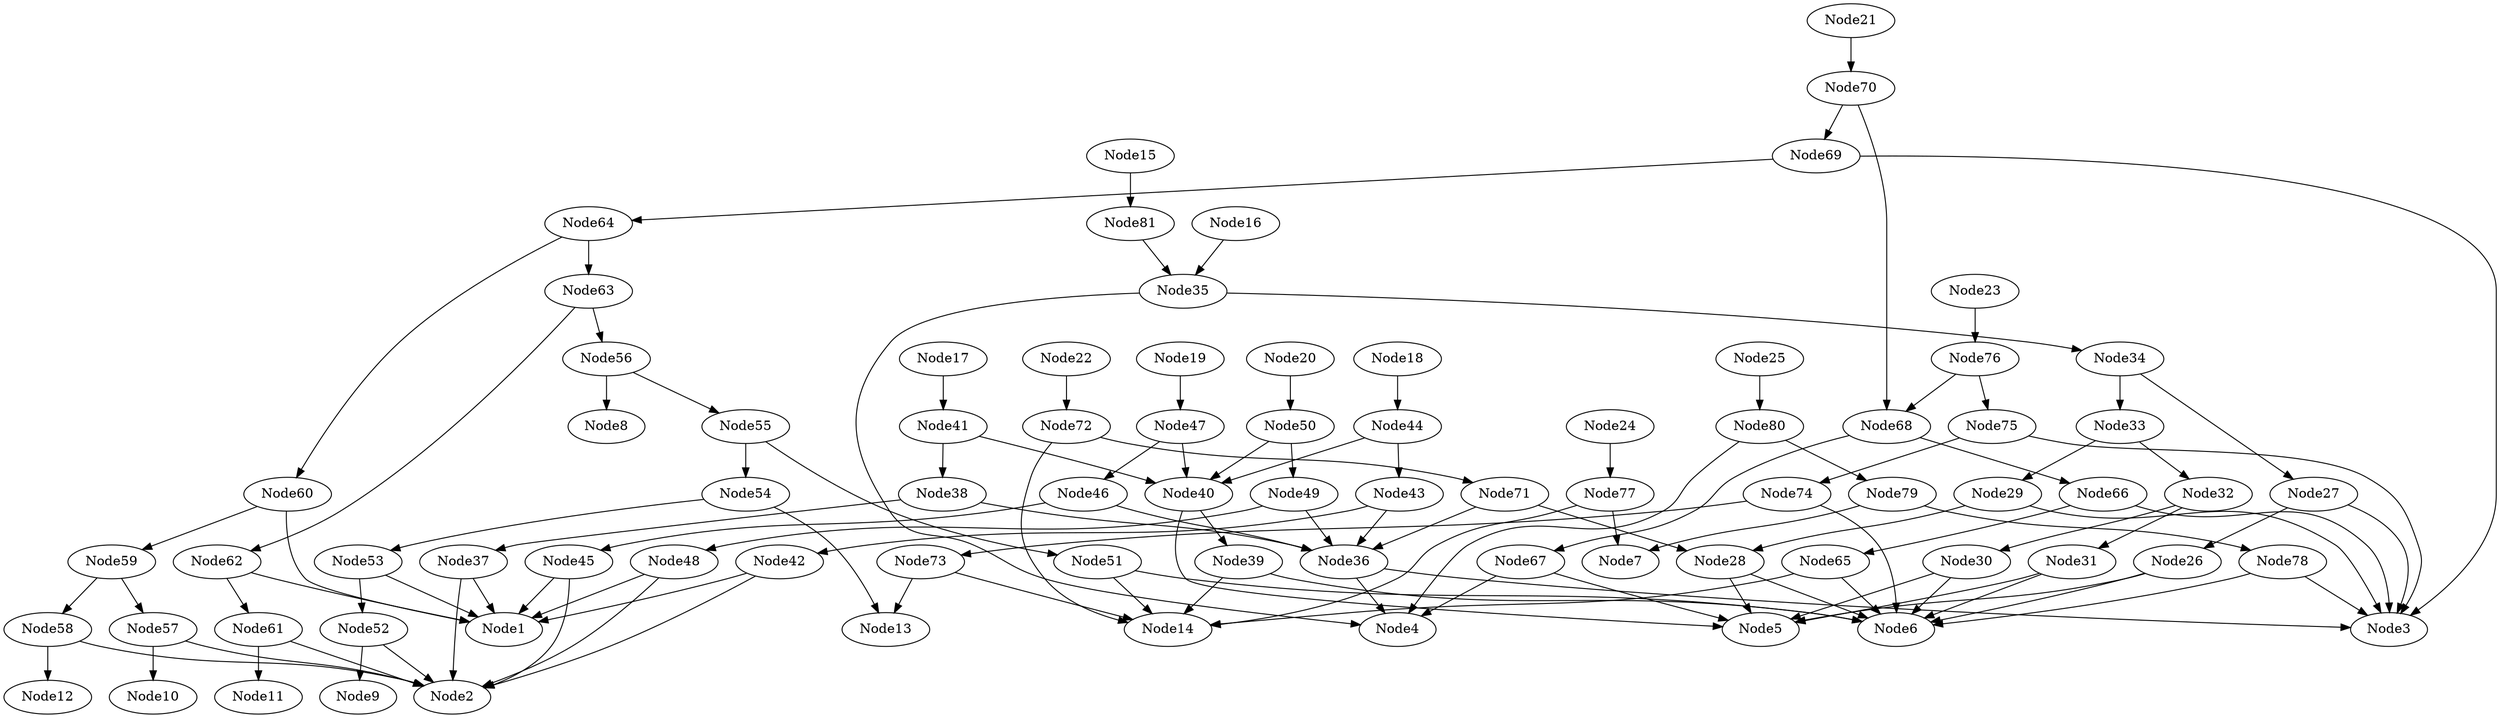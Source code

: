 # Network structure generated by ABC

digraph network {

Node15 -> Node81 [style = solid];
Node16 -> Node35 [style = solid];
Node17 -> Node41 [style = solid];
Node18 -> Node44 [style = solid];
Node19 -> Node47 [style = solid];
Node20 -> Node50 [style = solid];
Node21 -> Node70 [style = solid];
Node22 -> Node72 [style = solid];
Node23 -> Node76 [style = solid];
Node24 -> Node77 [style = solid];
Node25 -> Node80 [style = solid];
Node26 -> Node5 [style = solid];
Node26 -> Node6 [style = solid];
Node27 -> Node3 [style = solid];
Node27 -> Node26 [style = solid];
Node28 -> Node5 [style = solid];
Node28 -> Node6 [style = solid];
Node29 -> Node3 [style = solid];
Node29 -> Node28 [style = solid];
Node30 -> Node5 [style = solid];
Node30 -> Node6 [style = solid];
Node31 -> Node5 [style = solid];
Node31 -> Node6 [style = solid];
Node32 -> Node30 [style = solid];
Node32 -> Node31 [style = solid];
Node33 -> Node29 [style = solid];
Node33 -> Node32 [style = solid];
Node34 -> Node27 [style = solid];
Node34 -> Node33 [style = solid];
Node35 -> Node4 [style = solid];
Node35 -> Node34 [style = solid];
Node36 -> Node3 [style = solid];
Node36 -> Node4 [style = solid];
Node37 -> Node1 [style = solid];
Node37 -> Node2 [style = solid];
Node38 -> Node36 [style = solid];
Node38 -> Node37 [style = solid];
Node39 -> Node6 [style = solid];
Node39 -> Node14 [style = solid];
Node40 -> Node5 [style = solid];
Node40 -> Node39 [style = solid];
Node41 -> Node38 [style = solid];
Node41 -> Node40 [style = solid];
Node42 -> Node1 [style = solid];
Node42 -> Node2 [style = solid];
Node43 -> Node36 [style = solid];
Node43 -> Node42 [style = solid];
Node44 -> Node40 [style = solid];
Node44 -> Node43 [style = solid];
Node45 -> Node1 [style = solid];
Node45 -> Node2 [style = solid];
Node46 -> Node36 [style = solid];
Node46 -> Node45 [style = solid];
Node47 -> Node40 [style = solid];
Node47 -> Node46 [style = solid];
Node48 -> Node1 [style = solid];
Node48 -> Node2 [style = solid];
Node49 -> Node36 [style = solid];
Node49 -> Node48 [style = solid];
Node50 -> Node40 [style = solid];
Node50 -> Node49 [style = solid];
Node51 -> Node6 [style = solid];
Node51 -> Node14 [style = solid];
Node52 -> Node2 [style = solid];
Node52 -> Node9 [style = solid];
Node53 -> Node1 [style = solid];
Node53 -> Node52 [style = solid];
Node54 -> Node13 [style = solid];
Node54 -> Node53 [style = solid];
Node55 -> Node51 [style = solid];
Node55 -> Node54 [style = solid];
Node56 -> Node8 [style = solid];
Node56 -> Node55 [style = solid];
Node57 -> Node2 [style = solid];
Node57 -> Node10 [style = solid];
Node58 -> Node2 [style = solid];
Node58 -> Node12 [style = solid];
Node59 -> Node57 [style = solid];
Node59 -> Node58 [style = solid];
Node60 -> Node1 [style = solid];
Node60 -> Node59 [style = solid];
Node61 -> Node2 [style = solid];
Node61 -> Node11 [style = solid];
Node62 -> Node1 [style = solid];
Node62 -> Node61 [style = solid];
Node63 -> Node56 [style = solid];
Node63 -> Node62 [style = solid];
Node64 -> Node60 [style = solid];
Node64 -> Node63 [style = solid];
Node65 -> Node6 [style = solid];
Node65 -> Node14 [style = solid];
Node66 -> Node3 [style = solid];
Node66 -> Node65 [style = solid];
Node67 -> Node4 [style = solid];
Node67 -> Node5 [style = solid];
Node68 -> Node66 [style = solid];
Node68 -> Node67 [style = solid];
Node69 -> Node3 [style = solid];
Node69 -> Node64 [style = solid];
Node70 -> Node68 [style = solid];
Node70 -> Node69 [style = solid];
Node71 -> Node28 [style = solid];
Node71 -> Node36 [style = solid];
Node72 -> Node14 [style = solid];
Node72 -> Node71 [style = solid];
Node73 -> Node13 [style = solid];
Node73 -> Node14 [style = solid];
Node74 -> Node6 [style = solid];
Node74 -> Node73 [style = solid];
Node75 -> Node3 [style = solid];
Node75 -> Node74 [style = solid];
Node76 -> Node68 [style = solid];
Node76 -> Node75 [style = solid];
Node77 -> Node7 [style = solid];
Node77 -> Node14 [style = solid];
Node78 -> Node3 [style = solid];
Node78 -> Node6 [style = solid];
Node79 -> Node7 [style = solid];
Node79 -> Node78 [style = solid];
Node80 -> Node4 [style = solid];
Node80 -> Node79 [style = solid];
Node81 -> Node35 [style = solid];
}

